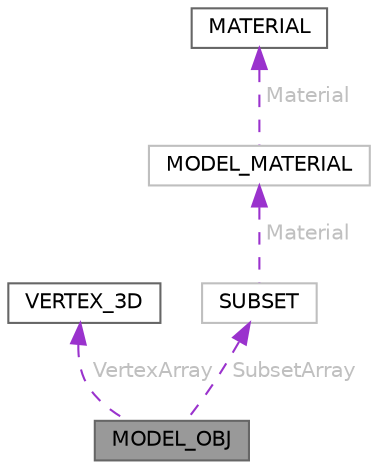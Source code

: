 digraph "MODEL_OBJ"
{
 // LATEX_PDF_SIZE
  bgcolor="transparent";
  edge [fontname=Helvetica,fontsize=10,labelfontname=Helvetica,labelfontsize=10];
  node [fontname=Helvetica,fontsize=10,shape=box,height=0.2,width=0.4];
  Node1 [id="Node000001",label="MODEL_OBJ",height=0.2,width=0.4,color="gray40", fillcolor="grey60", style="filled", fontcolor="black",tooltip=" "];
  Node2 -> Node1 [id="edge1_Node000001_Node000002",dir="back",color="darkorchid3",style="dashed",tooltip=" ",label=" VertexArray",fontcolor="grey" ];
  Node2 [id="Node000002",label="VERTEX_3D",height=0.2,width=0.4,color="gray40", fillcolor="white", style="filled",URL="$struct_v_e_r_t_e_x__3_d.html",tooltip="３Ｄ頂点データの構造体"];
  Node3 -> Node1 [id="edge2_Node000001_Node000003",dir="back",color="darkorchid3",style="dashed",tooltip=" ",label=" SubsetArray",fontcolor="grey" ];
  Node3 [id="Node000003",label="SUBSET",height=0.2,width=0.4,color="grey75", fillcolor="white", style="filled",URL="$struct_s_u_b_s_e_t.html",tooltip=" "];
  Node4 -> Node3 [id="edge3_Node000003_Node000004",dir="back",color="darkorchid3",style="dashed",tooltip=" ",label=" Material",fontcolor="grey" ];
  Node4 [id="Node000004",label="MODEL_MATERIAL",height=0.2,width=0.4,color="grey75", fillcolor="white", style="filled",URL="$struct_m_o_d_e_l___m_a_t_e_r_i_a_l.html",tooltip=" "];
  Node5 -> Node4 [id="edge4_Node000004_Node000005",dir="back",color="darkorchid3",style="dashed",tooltip=" ",label=" Material",fontcolor="grey" ];
  Node5 [id="Node000005",label="MATERIAL",height=0.2,width=0.4,color="gray40", fillcolor="white", style="filled",URL="$struct_m_a_t_e_r_i_a_l.html",tooltip="マテリアルの構造体"];
}
